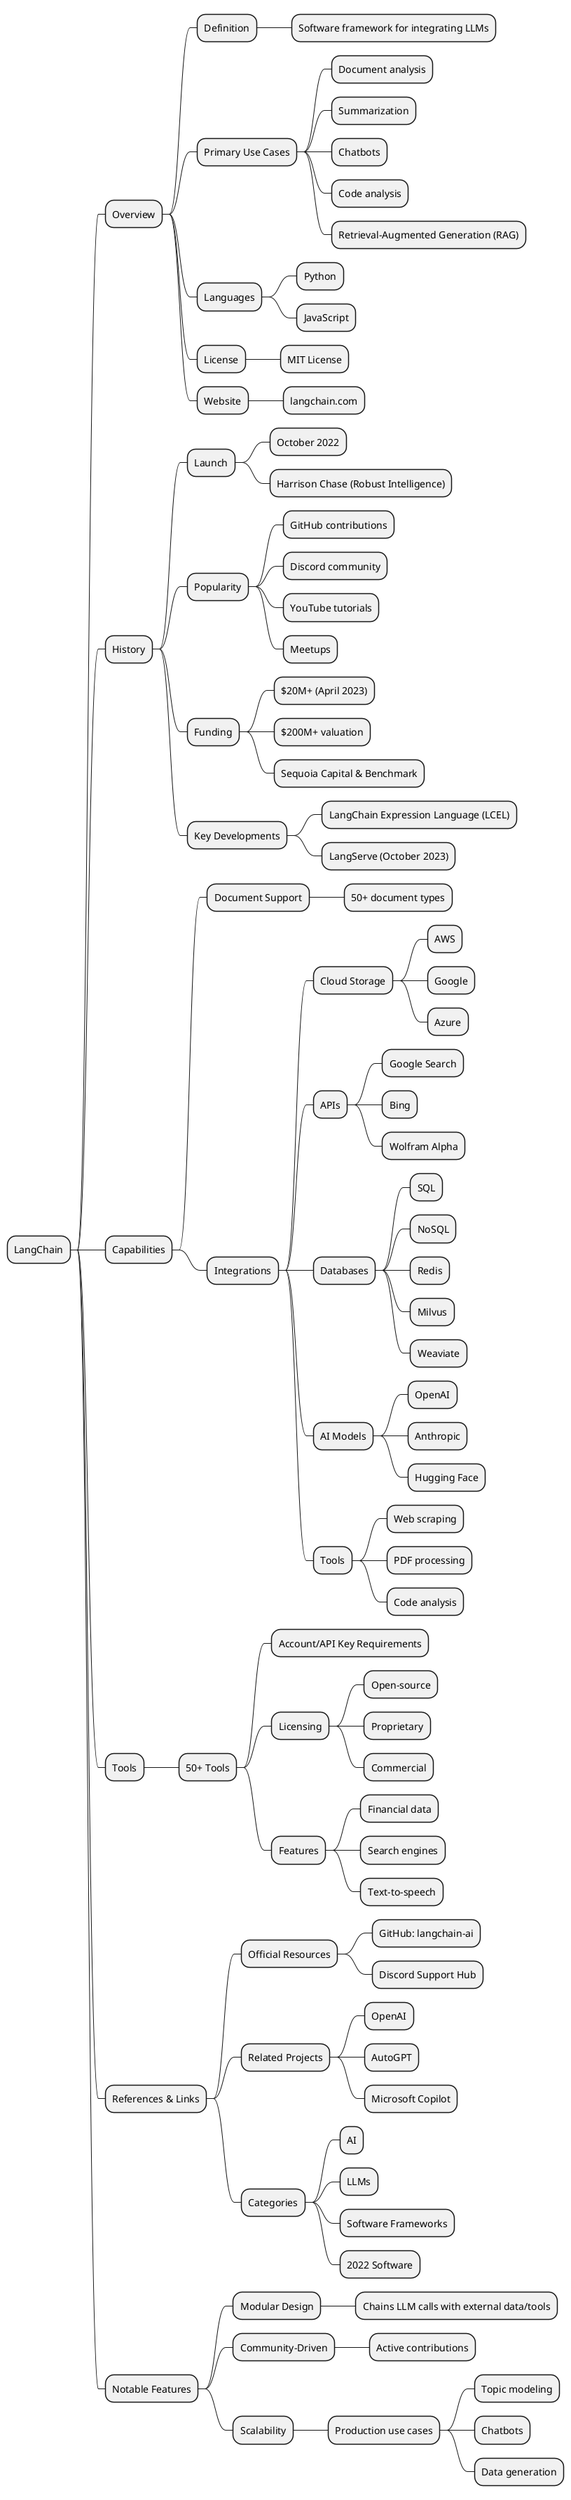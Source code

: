 Here's the PlantUML mindmap diagram based on the LangChain summary:

```plantuml
@startmindmap
* LangChain
** Overview
*** Definition
**** Software framework for integrating LLMs
*** Primary Use Cases
**** Document analysis
**** Summarization
**** Chatbots
**** Code analysis
**** Retrieval-Augmented Generation (RAG)
*** Languages
**** Python
**** JavaScript
*** License
**** MIT License
*** Website
**** langchain.com
** History
*** Launch
**** October 2022
**** Harrison Chase (Robust Intelligence)
*** Popularity
**** GitHub contributions
**** Discord community
**** YouTube tutorials
**** Meetups
*** Funding
**** $20M+ (April 2023)
**** $200M+ valuation
**** Sequoia Capital & Benchmark
*** Key Developments
**** LangChain Expression Language (LCEL)
**** LangServe (October 2023)
** Capabilities
*** Document Support
**** 50+ document types
*** Integrations
**** Cloud Storage
***** AWS
***** Google
***** Azure
**** APIs
***** Google Search
***** Bing
***** Wolfram Alpha
**** Databases
***** SQL
***** NoSQL
***** Redis
***** Milvus
***** Weaviate
**** AI Models
***** OpenAI
***** Anthropic
***** Hugging Face
**** Tools
***** Web scraping
***** PDF processing
***** Code analysis
** Tools
*** 50+ Tools
**** Account/API Key Requirements
**** Licensing
***** Open-source
***** Proprietary
***** Commercial
**** Features
***** Financial data
***** Search engines
***** Text-to-speech
** References & Links
*** Official Resources
**** GitHub: langchain-ai
**** Discord Support Hub
*** Related Projects
**** OpenAI
**** AutoGPT
**** Microsoft Copilot
*** Categories
**** AI
**** LLMs
**** Software Frameworks
**** 2022 Software
** Notable Features
*** Modular Design
**** Chains LLM calls with external data/tools
*** Community-Driven
**** Active contributions
*** Scalability
**** Production use cases
***** Topic modeling
***** Chatbots
***** Data generation
@endmindmap
```

This mindmap visually organizes all the key information from the summary, with hierarchical relationships showing how different aspects of LangChain relate to each other. The structure follows the original outline while maintaining readability in PlantUML format.